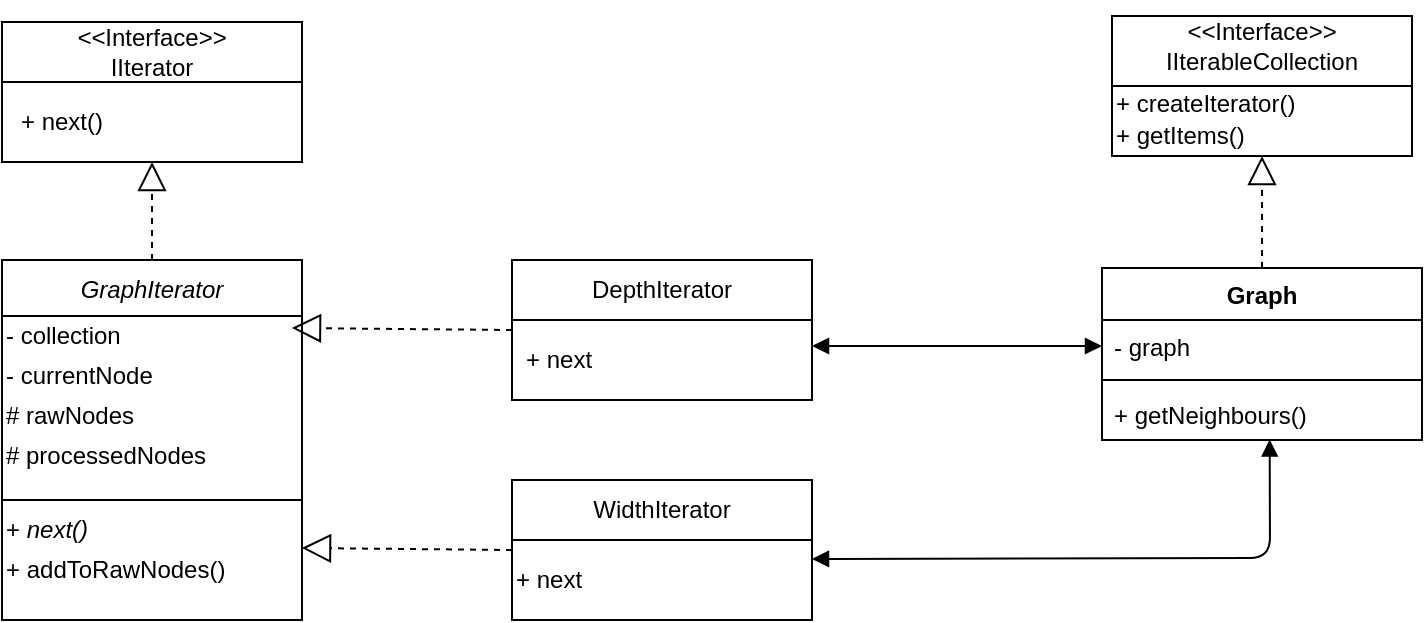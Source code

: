 <mxfile version="12.0.2" type="device" pages="1"><diagram name="Page-1" id="c4acf3e9-155e-7222-9cf6-157b1a14988f"><mxGraphModel dx="1024" dy="566" grid="1" gridSize="10" guides="1" tooltips="1" connect="1" arrows="1" fold="1" page="1" pageScale="1" pageWidth="850" pageHeight="1100" background="#ffffff" math="0" shadow="0"><root><mxCell id="0"/><mxCell id="1" parent="0"/><mxCell id="SMKeB9QAwOWo9bcXeEtd-15" value="" style="rounded=0;whiteSpace=wrap;html=1;" parent="1" vertex="1"><mxGeometry x="25" y="127" width="150" height="70" as="geometry"/></mxCell><mxCell id="SMKeB9QAwOWo9bcXeEtd-6" value="" style="rounded=0;whiteSpace=wrap;html=1;" parent="1" vertex="1"><mxGeometry x="25" y="127" width="150" height="30" as="geometry"/></mxCell><mxCell id="SMKeB9QAwOWo9bcXeEtd-9" value="&lt;i&gt;&amp;lt;&amp;lt;&lt;/i&gt;Interface&amp;gt;&amp;gt;&lt;br&gt;IIterator" style="text;html=1;strokeColor=none;fillColor=none;align=center;verticalAlign=middle;whiteSpace=wrap;rounded=0;" parent="1" vertex="1"><mxGeometry x="80" y="119.5" width="40" height="45" as="geometry"/></mxCell><mxCell id="SMKeB9QAwOWo9bcXeEtd-23" value="" style="rounded=0;whiteSpace=wrap;html=1;" parent="1" vertex="1"><mxGeometry x="280" y="356" width="150" height="70" as="geometry"/></mxCell><mxCell id="SMKeB9QAwOWo9bcXeEtd-24" value="" style="rounded=0;whiteSpace=wrap;html=1;" parent="1" vertex="1"><mxGeometry x="280" y="356" width="150" height="30" as="geometry"/></mxCell><mxCell id="SMKeB9QAwOWo9bcXeEtd-34" value="" style="rounded=0;whiteSpace=wrap;html=1;" parent="1" vertex="1"><mxGeometry x="25" y="246" width="150" height="180" as="geometry"/></mxCell><mxCell id="SMKeB9QAwOWo9bcXeEtd-37" value="&lt;i&gt;GraphIterator&lt;/i&gt;" style="text;html=1;strokeColor=none;fillColor=none;align=center;verticalAlign=middle;whiteSpace=wrap;rounded=0;" parent="1" vertex="1"><mxGeometry x="80" y="251" width="40" height="20" as="geometry"/></mxCell><mxCell id="3K1ehjvQr8Qx9eMiEWj8-2" value="+ next()" style="text;html=1;strokeColor=none;fillColor=none;align=center;verticalAlign=middle;whiteSpace=wrap;rounded=0;" vertex="1" parent="1"><mxGeometry x="25" y="167" width="60" height="20" as="geometry"/></mxCell><mxCell id="3K1ehjvQr8Qx9eMiEWj8-4" value="" style="rounded=0;whiteSpace=wrap;html=1;" vertex="1" parent="1"><mxGeometry x="25" y="274" width="150" height="92" as="geometry"/></mxCell><mxCell id="3K1ehjvQr8Qx9eMiEWj8-5" value="- collection" style="text;html=1;strokeColor=none;fillColor=none;align=left;verticalAlign=middle;whiteSpace=wrap;rounded=0;" vertex="1" parent="1"><mxGeometry x="25" y="273.9" width="80" height="20" as="geometry"/></mxCell><mxCell id="3K1ehjvQr8Qx9eMiEWj8-6" value="- currentNode" style="text;html=1;strokeColor=none;fillColor=none;align=left;verticalAlign=middle;whiteSpace=wrap;rounded=0;" vertex="1" parent="1"><mxGeometry x="25" y="293.9" width="80" height="20" as="geometry"/></mxCell><mxCell id="3K1ehjvQr8Qx9eMiEWj8-7" value="# rawNodes" style="text;html=1;strokeColor=none;fillColor=none;align=left;verticalAlign=middle;whiteSpace=wrap;rounded=0;" vertex="1" parent="1"><mxGeometry x="25" y="313.9" width="80" height="20" as="geometry"/></mxCell><mxCell id="3K1ehjvQr8Qx9eMiEWj8-8" value="# processedNodes" style="text;html=1;strokeColor=none;fillColor=none;align=left;verticalAlign=middle;whiteSpace=wrap;rounded=0;" vertex="1" parent="1"><mxGeometry x="25" y="334" width="120" height="20" as="geometry"/></mxCell><mxCell id="3K1ehjvQr8Qx9eMiEWj8-9" value="+ &lt;i&gt;next()&lt;/i&gt;" style="text;html=1;strokeColor=none;fillColor=none;align=left;verticalAlign=middle;whiteSpace=wrap;rounded=0;" vertex="1" parent="1"><mxGeometry x="25" y="371" width="120" height="20" as="geometry"/></mxCell><mxCell id="3K1ehjvQr8Qx9eMiEWj8-10" value="+ addToRawNodes()" style="text;html=1;strokeColor=none;fillColor=none;align=left;verticalAlign=middle;whiteSpace=wrap;rounded=0;" vertex="1" parent="1"><mxGeometry x="25" y="391" width="120" height="20" as="geometry"/></mxCell><mxCell id="3K1ehjvQr8Qx9eMiEWj8-11" value="+ next" style="text;html=1;strokeColor=none;fillColor=none;align=left;verticalAlign=middle;whiteSpace=wrap;rounded=0;" vertex="1" parent="1"><mxGeometry x="280" y="395.9" width="80" height="20" as="geometry"/></mxCell><mxCell id="3K1ehjvQr8Qx9eMiEWj8-12" value="" style="rounded=0;whiteSpace=wrap;html=1;" vertex="1" parent="1"><mxGeometry x="280" y="246" width="150" height="70" as="geometry"/></mxCell><mxCell id="3K1ehjvQr8Qx9eMiEWj8-13" value="" style="rounded=0;whiteSpace=wrap;html=1;" vertex="1" parent="1"><mxGeometry x="280" y="246" width="150" height="30" as="geometry"/></mxCell><mxCell id="3K1ehjvQr8Qx9eMiEWj8-14" value="+ next" style="text;html=1;strokeColor=none;fillColor=none;align=left;verticalAlign=middle;whiteSpace=wrap;rounded=0;" vertex="1" parent="1"><mxGeometry x="285" y="285.9" width="80" height="20" as="geometry"/></mxCell><mxCell id="3K1ehjvQr8Qx9eMiEWj8-15" value="DepthIterator" style="text;html=1;strokeColor=none;fillColor=none;align=center;verticalAlign=middle;whiteSpace=wrap;rounded=0;" vertex="1" parent="1"><mxGeometry x="335" y="251" width="40" height="20" as="geometry"/></mxCell><mxCell id="SMKeB9QAwOWo9bcXeEtd-29" value="WidthIterator" style="text;html=1;strokeColor=none;fillColor=none;align=center;verticalAlign=middle;whiteSpace=wrap;rounded=0;" parent="1" vertex="1"><mxGeometry x="335" y="361" width="40" height="20" as="geometry"/></mxCell><mxCell id="3K1ehjvQr8Qx9eMiEWj8-22" value="" style="rounded=0;whiteSpace=wrap;html=1;" vertex="1" parent="1"><mxGeometry x="580" y="124" width="150" height="70" as="geometry"/></mxCell><mxCell id="3K1ehjvQr8Qx9eMiEWj8-23" value="&lt;i&gt;&amp;lt;&amp;lt;&lt;/i&gt;Interface&amp;gt;&amp;gt;&lt;br&gt;IIterableCollection" style="text;html=1;strokeColor=none;fillColor=none;align=center;verticalAlign=middle;whiteSpace=wrap;rounded=0;" vertex="1" parent="1"><mxGeometry x="635" y="116.5" width="40" height="45" as="geometry"/></mxCell><mxCell id="3K1ehjvQr8Qx9eMiEWj8-24" value="+ createIterator()" style="text;html=1;strokeColor=none;fillColor=none;align=left;verticalAlign=middle;whiteSpace=wrap;rounded=0;" vertex="1" parent="1"><mxGeometry x="580" y="158" width="100" height="20" as="geometry"/></mxCell><mxCell id="3K1ehjvQr8Qx9eMiEWj8-26" value="" style="endArrow=none;html=1;entryX=0;entryY=0.5;entryDx=0;entryDy=0;exitX=1;exitY=0.5;exitDx=0;exitDy=0;" edge="1" parent="1" source="3K1ehjvQr8Qx9eMiEWj8-22" target="3K1ehjvQr8Qx9eMiEWj8-22"><mxGeometry width="50" height="50" relative="1" as="geometry"><mxPoint x="60" y="620" as="sourcePoint"/><mxPoint x="110" y="570" as="targetPoint"/></mxGeometry></mxCell><mxCell id="3K1ehjvQr8Qx9eMiEWj8-27" value="+ getItems()" style="text;html=1;strokeColor=none;fillColor=none;align=left;verticalAlign=middle;whiteSpace=wrap;rounded=0;" vertex="1" parent="1"><mxGeometry x="580" y="174" width="100" height="20" as="geometry"/></mxCell><mxCell id="3K1ehjvQr8Qx9eMiEWj8-28" value="Graph" style="swimlane;fontStyle=1;align=center;verticalAlign=top;childLayout=stackLayout;horizontal=1;startSize=26;horizontalStack=0;resizeParent=1;resizeParentMax=0;resizeLast=0;collapsible=1;marginBottom=0;" vertex="1" parent="1"><mxGeometry x="575" y="250" width="160" height="86" as="geometry"/></mxCell><mxCell id="3K1ehjvQr8Qx9eMiEWj8-29" value="- graph" style="text;strokeColor=none;fillColor=none;align=left;verticalAlign=top;spacingLeft=4;spacingRight=4;overflow=hidden;rotatable=0;points=[[0,0.5],[1,0.5]];portConstraint=eastwest;" vertex="1" parent="3K1ehjvQr8Qx9eMiEWj8-28"><mxGeometry y="26" width="160" height="26" as="geometry"/></mxCell><mxCell id="3K1ehjvQr8Qx9eMiEWj8-30" value="" style="line;strokeWidth=1;fillColor=none;align=left;verticalAlign=middle;spacingTop=-1;spacingLeft=3;spacingRight=3;rotatable=0;labelPosition=right;points=[];portConstraint=eastwest;" vertex="1" parent="3K1ehjvQr8Qx9eMiEWj8-28"><mxGeometry y="52" width="160" height="8" as="geometry"/></mxCell><mxCell id="3K1ehjvQr8Qx9eMiEWj8-31" value="+ getNeighbours()" style="text;strokeColor=none;fillColor=none;align=left;verticalAlign=top;spacingLeft=4;spacingRight=4;overflow=hidden;rotatable=0;points=[[0,0.5],[1,0.5]];portConstraint=eastwest;" vertex="1" parent="3K1ehjvQr8Qx9eMiEWj8-28"><mxGeometry y="60" width="160" height="26" as="geometry"/></mxCell><mxCell id="3K1ehjvQr8Qx9eMiEWj8-33" value="" style="endArrow=block;dashed=1;endFill=0;endSize=12;html=1;entryX=0.5;entryY=1;entryDx=0;entryDy=0;exitX=0.5;exitY=0;exitDx=0;exitDy=0;" edge="1" parent="1" source="SMKeB9QAwOWo9bcXeEtd-34" target="SMKeB9QAwOWo9bcXeEtd-15"><mxGeometry width="160" relative="1" as="geometry"><mxPoint x="30" y="450" as="sourcePoint"/><mxPoint x="190" y="450" as="targetPoint"/></mxGeometry></mxCell><mxCell id="3K1ehjvQr8Qx9eMiEWj8-34" value="" style="endArrow=block;dashed=1;endFill=0;endSize=12;html=1;exitX=0;exitY=0.5;exitDx=0;exitDy=0;" edge="1" parent="1" source="3K1ehjvQr8Qx9eMiEWj8-12"><mxGeometry width="160" relative="1" as="geometry"><mxPoint x="210" y="320" as="sourcePoint"/><mxPoint x="170" y="280" as="targetPoint"/></mxGeometry></mxCell><mxCell id="3K1ehjvQr8Qx9eMiEWj8-35" value="" style="endArrow=block;dashed=1;endFill=0;endSize=12;html=1;exitX=0;exitY=0.5;exitDx=0;exitDy=0;" edge="1" parent="1" source="SMKeB9QAwOWo9bcXeEtd-23"><mxGeometry width="160" relative="1" as="geometry"><mxPoint x="270" y="390" as="sourcePoint"/><mxPoint x="175" y="390" as="targetPoint"/></mxGeometry></mxCell><mxCell id="3K1ehjvQr8Qx9eMiEWj8-36" value="" style="endArrow=block;dashed=1;endFill=0;endSize=12;html=1;entryX=0.75;entryY=1;entryDx=0;entryDy=0;exitX=0.5;exitY=0;exitDx=0;exitDy=0;" edge="1" parent="1" source="3K1ehjvQr8Qx9eMiEWj8-28" target="3K1ehjvQr8Qx9eMiEWj8-27"><mxGeometry width="160" relative="1" as="geometry"><mxPoint x="660" y="240" as="sourcePoint"/><mxPoint x="110" y="207" as="targetPoint"/><Array as="points"/></mxGeometry></mxCell><mxCell id="3K1ehjvQr8Qx9eMiEWj8-38" value="" style="endArrow=block;startArrow=block;endFill=1;startFill=1;html=1;entryX=0;entryY=0.5;entryDx=0;entryDy=0;" edge="1" parent="1" target="3K1ehjvQr8Qx9eMiEWj8-29"><mxGeometry width="160" relative="1" as="geometry"><mxPoint x="430" y="289" as="sourcePoint"/><mxPoint x="570" y="289" as="targetPoint"/></mxGeometry></mxCell><mxCell id="3K1ehjvQr8Qx9eMiEWj8-41" value="" style="endArrow=block;startArrow=block;endFill=1;startFill=1;html=1;entryX=0.524;entryY=0.992;entryDx=0;entryDy=0;exitX=1;exitY=0.564;exitDx=0;exitDy=0;exitPerimeter=0;entryPerimeter=0;" edge="1" parent="1" source="SMKeB9QAwOWo9bcXeEtd-23" target="3K1ehjvQr8Qx9eMiEWj8-31"><mxGeometry width="160" relative="1" as="geometry"><mxPoint x="460" y="395.5" as="sourcePoint"/><mxPoint x="605" y="395.5" as="targetPoint"/><Array as="points"><mxPoint x="659" y="395"/></Array></mxGeometry></mxCell></root></mxGraphModel></diagram></mxfile>